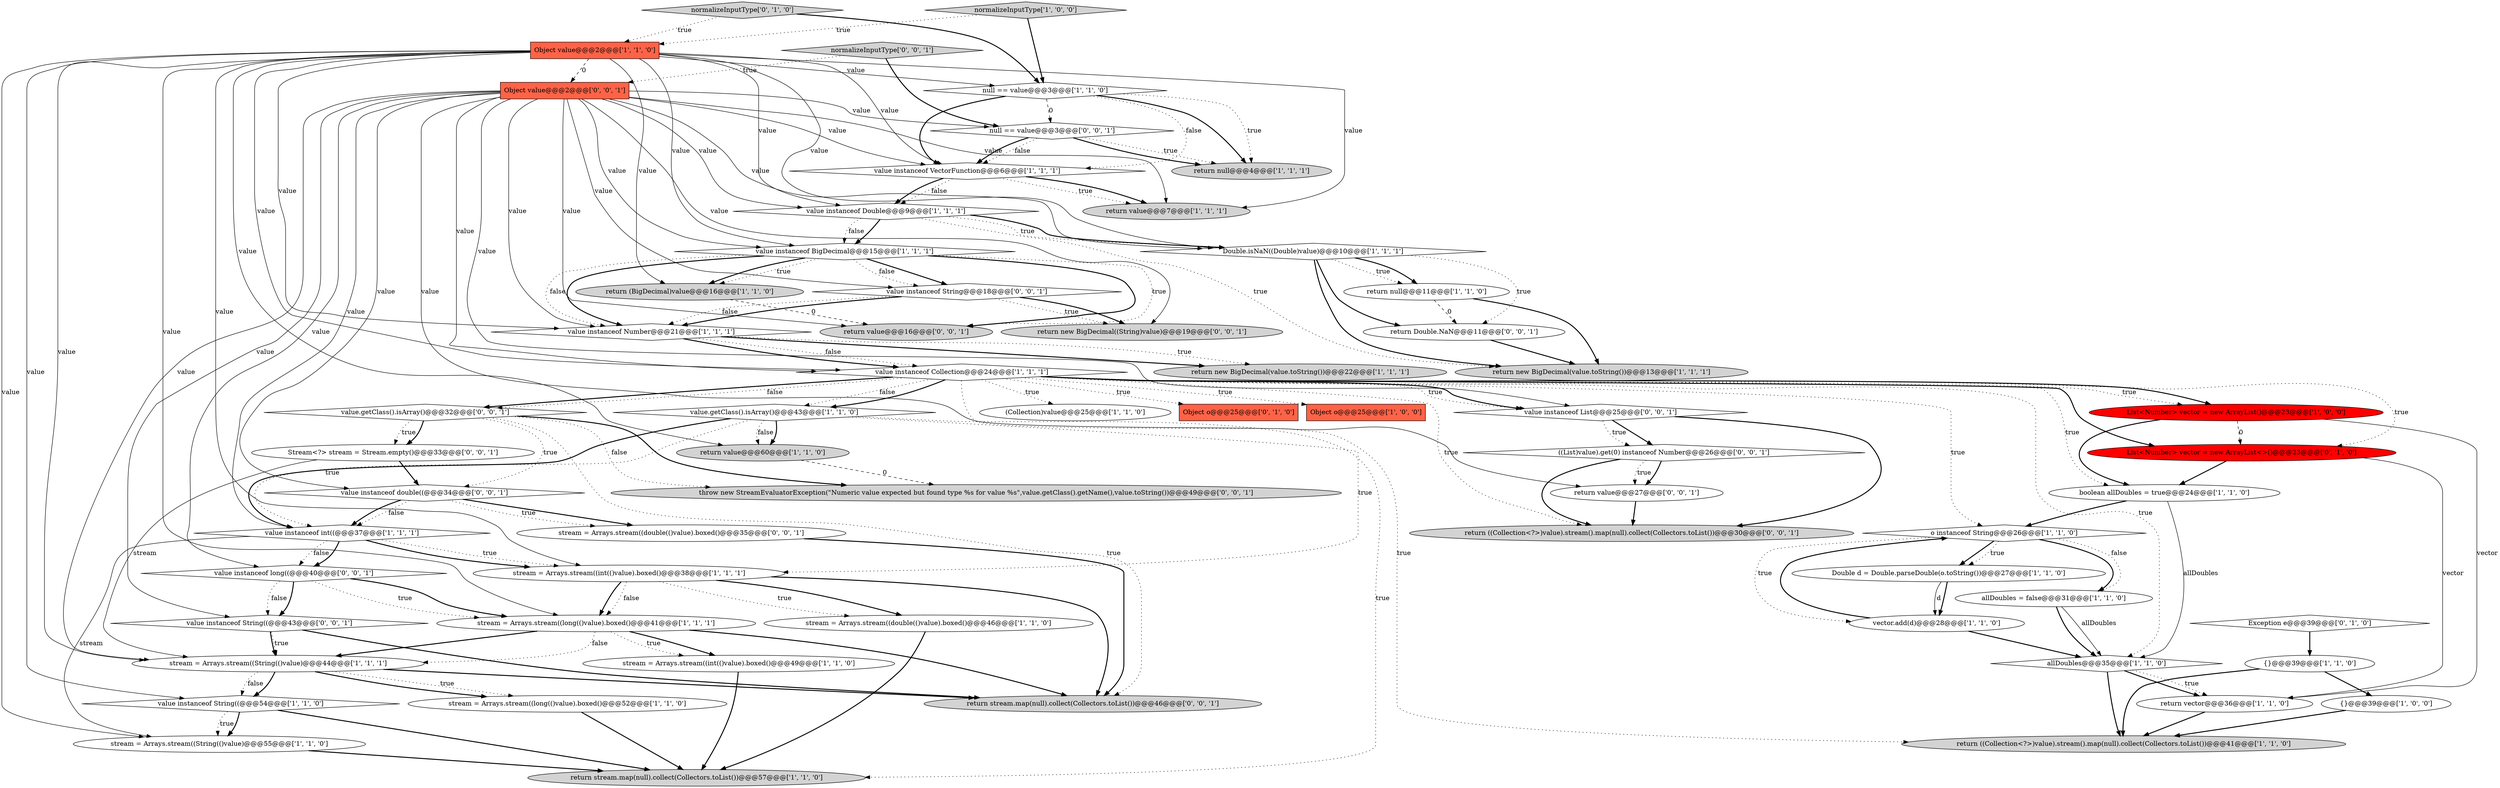 digraph {
2 [style = filled, label = "stream = Arrays.stream((long(()value).boxed()@@@52@@@['1', '1', '0']", fillcolor = white, shape = ellipse image = "AAA0AAABBB1BBB"];
18 [style = filled, label = "value instanceof String((@@@54@@@['1', '1', '0']", fillcolor = white, shape = diamond image = "AAA0AAABBB1BBB"];
21 [style = filled, label = "(Collection)value@@@25@@@['1', '1', '0']", fillcolor = white, shape = ellipse image = "AAA0AAABBB1BBB"];
0 [style = filled, label = "{}@@@39@@@['1', '0', '0']", fillcolor = white, shape = ellipse image = "AAA0AAABBB1BBB"];
4 [style = filled, label = "return stream.map(null).collect(Collectors.toList())@@@57@@@['1', '1', '0']", fillcolor = lightgray, shape = ellipse image = "AAA0AAABBB1BBB"];
35 [style = filled, label = "value instanceof VectorFunction@@@6@@@['1', '1', '1']", fillcolor = white, shape = diamond image = "AAA0AAABBB1BBB"];
30 [style = filled, label = "value instanceof Collection@@@24@@@['1', '1', '1']", fillcolor = white, shape = diamond image = "AAA0AAABBB1BBB"];
44 [style = filled, label = "return value@@@27@@@['0', '0', '1']", fillcolor = white, shape = ellipse image = "AAA0AAABBB3BBB"];
54 [style = filled, label = "value instanceof String((@@@43@@@['0', '0', '1']", fillcolor = white, shape = diamond image = "AAA0AAABBB3BBB"];
17 [style = filled, label = "{}@@@39@@@['1', '1', '0']", fillcolor = white, shape = ellipse image = "AAA0AAABBB1BBB"];
43 [style = filled, label = "Exception e@@@39@@@['0', '1', '0']", fillcolor = white, shape = diamond image = "AAA0AAABBB2BBB"];
45 [style = filled, label = "value instanceof long((@@@40@@@['0', '0', '1']", fillcolor = white, shape = diamond image = "AAA0AAABBB3BBB"];
11 [style = filled, label = "Double d = Double.parseDouble(o.toString())@@@27@@@['1', '1', '0']", fillcolor = white, shape = ellipse image = "AAA0AAABBB1BBB"];
50 [style = filled, label = "value instanceof String@@@18@@@['0', '0', '1']", fillcolor = white, shape = diamond image = "AAA0AAABBB3BBB"];
23 [style = filled, label = "normalizeInputType['1', '0', '0']", fillcolor = lightgray, shape = diamond image = "AAA0AAABBB1BBB"];
32 [style = filled, label = "stream = Arrays.stream((int(()value).boxed()@@@49@@@['1', '1', '0']", fillcolor = white, shape = ellipse image = "AAA0AAABBB1BBB"];
41 [style = filled, label = "Object o@@@25@@@['0', '1', '0']", fillcolor = tomato, shape = box image = "AAA0AAABBB2BBB"];
55 [style = filled, label = "throw new StreamEvaluatorException(\"Numeric value expected but found type %s for value %s\",value.getClass().getName(),value.toString())@@@49@@@['0', '0', '1']", fillcolor = lightgray, shape = ellipse image = "AAA0AAABBB3BBB"];
13 [style = filled, label = "vector.add(d)@@@28@@@['1', '1', '0']", fillcolor = white, shape = ellipse image = "AAA0AAABBB1BBB"];
56 [style = filled, label = "value instanceof List@@@25@@@['0', '0', '1']", fillcolor = white, shape = diamond image = "AAA0AAABBB3BBB"];
57 [style = filled, label = "Stream<?> stream = Stream.empty()@@@33@@@['0', '0', '1']", fillcolor = white, shape = ellipse image = "AAA0AAABBB3BBB"];
7 [style = filled, label = "return null@@@11@@@['1', '1', '0']", fillcolor = white, shape = ellipse image = "AAA0AAABBB1BBB"];
19 [style = filled, label = "Double.isNaN((Double)value)@@@10@@@['1', '1', '1']", fillcolor = white, shape = diamond image = "AAA0AAABBB1BBB"];
36 [style = filled, label = "null == value@@@3@@@['1', '1', '0']", fillcolor = white, shape = diamond image = "AAA0AAABBB1BBB"];
47 [style = filled, label = "normalizeInputType['0', '0', '1']", fillcolor = lightgray, shape = diamond image = "AAA0AAABBB3BBB"];
40 [style = filled, label = "List<Number> vector = new ArrayList<>()@@@23@@@['0', '1', '0']", fillcolor = red, shape = ellipse image = "AAA1AAABBB2BBB"];
53 [style = filled, label = "return new BigDecimal((String)value)@@@19@@@['0', '0', '1']", fillcolor = lightgray, shape = ellipse image = "AAA0AAABBB3BBB"];
58 [style = filled, label = "stream = Arrays.stream((double(()value).boxed()@@@35@@@['0', '0', '1']", fillcolor = white, shape = ellipse image = "AAA0AAABBB3BBB"];
46 [style = filled, label = "((List)value).get(0) instanceof Number@@@26@@@['0', '0', '1']", fillcolor = white, shape = diamond image = "AAA0AAABBB3BBB"];
62 [style = filled, label = "return stream.map(null).collect(Collectors.toList())@@@46@@@['0', '0', '1']", fillcolor = lightgray, shape = ellipse image = "AAA0AAABBB3BBB"];
14 [style = filled, label = "stream = Arrays.stream((String(()value)@@@55@@@['1', '1', '0']", fillcolor = white, shape = ellipse image = "AAA0AAABBB1BBB"];
16 [style = filled, label = "value instanceof Double@@@9@@@['1', '1', '1']", fillcolor = white, shape = diamond image = "AAA0AAABBB1BBB"];
48 [style = filled, label = "Object value@@@2@@@['0', '0', '1']", fillcolor = tomato, shape = box image = "AAA0AAABBB3BBB"];
5 [style = filled, label = "allDoubles = false@@@31@@@['1', '1', '0']", fillcolor = white, shape = ellipse image = "AAA0AAABBB1BBB"];
42 [style = filled, label = "normalizeInputType['0', '1', '0']", fillcolor = lightgray, shape = diamond image = "AAA0AAABBB2BBB"];
38 [style = filled, label = "return null@@@4@@@['1', '1', '1']", fillcolor = lightgray, shape = ellipse image = "AAA0AAABBB1BBB"];
51 [style = filled, label = "null == value@@@3@@@['0', '0', '1']", fillcolor = white, shape = diamond image = "AAA0AAABBB3BBB"];
25 [style = filled, label = "stream = Arrays.stream((int(()value).boxed()@@@38@@@['1', '1', '1']", fillcolor = white, shape = ellipse image = "AAA0AAABBB1BBB"];
9 [style = filled, label = "Object o@@@25@@@['1', '0', '0']", fillcolor = tomato, shape = box image = "AAA0AAABBB1BBB"];
33 [style = filled, label = "value instanceof BigDecimal@@@15@@@['1', '1', '1']", fillcolor = white, shape = diamond image = "AAA0AAABBB1BBB"];
37 [style = filled, label = "value instanceof Number@@@21@@@['1', '1', '1']", fillcolor = white, shape = diamond image = "AAA0AAABBB1BBB"];
27 [style = filled, label = "return (BigDecimal)value@@@16@@@['1', '1', '0']", fillcolor = lightgray, shape = ellipse image = "AAA0AAABBB1BBB"];
12 [style = filled, label = "stream = Arrays.stream((double(()value).boxed()@@@46@@@['1', '1', '0']", fillcolor = white, shape = ellipse image = "AAA0AAABBB1BBB"];
52 [style = filled, label = "return ((Collection<?>)value).stream().map(null).collect(Collectors.toList())@@@30@@@['0', '0', '1']", fillcolor = lightgray, shape = ellipse image = "AAA0AAABBB3BBB"];
60 [style = filled, label = "return value@@@16@@@['0', '0', '1']", fillcolor = lightgray, shape = ellipse image = "AAA0AAABBB3BBB"];
1 [style = filled, label = "value.getClass().isArray()@@@43@@@['1', '1', '0']", fillcolor = white, shape = diamond image = "AAA0AAABBB1BBB"];
20 [style = filled, label = "List<Number> vector = new ArrayList()@@@23@@@['1', '0', '0']", fillcolor = red, shape = ellipse image = "AAA1AAABBB1BBB"];
28 [style = filled, label = "return ((Collection<?>)value).stream().map(null).collect(Collectors.toList())@@@41@@@['1', '1', '0']", fillcolor = lightgray, shape = ellipse image = "AAA0AAABBB1BBB"];
24 [style = filled, label = "allDoubles@@@35@@@['1', '1', '0']", fillcolor = white, shape = diamond image = "AAA0AAABBB1BBB"];
26 [style = filled, label = "boolean allDoubles = true@@@24@@@['1', '1', '0']", fillcolor = white, shape = ellipse image = "AAA0AAABBB1BBB"];
3 [style = filled, label = "o instanceof String@@@26@@@['1', '1', '0']", fillcolor = white, shape = diamond image = "AAA0AAABBB1BBB"];
39 [style = filled, label = "return vector@@@36@@@['1', '1', '0']", fillcolor = white, shape = ellipse image = "AAA0AAABBB1BBB"];
15 [style = filled, label = "Object value@@@2@@@['1', '1', '0']", fillcolor = tomato, shape = box image = "AAA0AAABBB1BBB"];
22 [style = filled, label = "return value@@@60@@@['1', '1', '0']", fillcolor = lightgray, shape = ellipse image = "AAA0AAABBB1BBB"];
34 [style = filled, label = "stream = Arrays.stream((long(()value).boxed()@@@41@@@['1', '1', '1']", fillcolor = white, shape = ellipse image = "AAA0AAABBB1BBB"];
29 [style = filled, label = "stream = Arrays.stream((String(()value)@@@44@@@['1', '1', '1']", fillcolor = white, shape = ellipse image = "AAA0AAABBB1BBB"];
6 [style = filled, label = "value instanceof int((@@@37@@@['1', '1', '1']", fillcolor = white, shape = diamond image = "AAA0AAABBB1BBB"];
59 [style = filled, label = "value instanceof double((@@@34@@@['0', '0', '1']", fillcolor = white, shape = diamond image = "AAA0AAABBB3BBB"];
61 [style = filled, label = "return Double.NaN@@@11@@@['0', '0', '1']", fillcolor = white, shape = ellipse image = "AAA0AAABBB3BBB"];
10 [style = filled, label = "return value@@@7@@@['1', '1', '1']", fillcolor = lightgray, shape = ellipse image = "AAA0AAABBB1BBB"];
31 [style = filled, label = "return new BigDecimal(value.toString())@@@22@@@['1', '1', '1']", fillcolor = lightgray, shape = ellipse image = "AAA0AAABBB1BBB"];
8 [style = filled, label = "return new BigDecimal(value.toString())@@@13@@@['1', '1', '1']", fillcolor = lightgray, shape = ellipse image = "AAA0AAABBB1BBB"];
49 [style = filled, label = "value.getClass().isArray()@@@32@@@['0', '0', '1']", fillcolor = white, shape = diamond image = "AAA0AAABBB3BBB"];
48->33 [style = solid, label="value"];
6->14 [style = solid, label="stream"];
15->10 [style = solid, label="value"];
49->62 [style = dotted, label="true"];
56->52 [style = bold, label=""];
29->2 [style = dotted, label="true"];
25->34 [style = bold, label=""];
20->40 [style = dashed, label="0"];
30->20 [style = bold, label=""];
20->26 [style = bold, label=""];
35->10 [style = dotted, label="true"];
24->39 [style = bold, label=""];
59->58 [style = bold, label=""];
30->49 [style = bold, label=""];
57->59 [style = bold, label=""];
15->22 [style = solid, label="value"];
7->8 [style = bold, label=""];
36->38 [style = dotted, label="true"];
29->18 [style = bold, label=""];
49->55 [style = bold, label=""];
37->31 [style = dotted, label="true"];
54->29 [style = bold, label=""];
48->6 [style = solid, label="value"];
3->5 [style = bold, label=""];
29->2 [style = bold, label=""];
58->62 [style = bold, label=""];
59->6 [style = dotted, label="false"];
22->55 [style = dashed, label="0"];
37->31 [style = bold, label=""];
57->29 [style = solid, label="stream"];
11->13 [style = bold, label=""];
47->51 [style = bold, label=""];
15->30 [style = solid, label="value"];
30->40 [style = bold, label=""];
1->6 [style = dotted, label="true"];
15->33 [style = solid, label="value"];
23->15 [style = dotted, label="true"];
48->37 [style = solid, label="value"];
35->10 [style = bold, label=""];
34->32 [style = bold, label=""];
32->4 [style = bold, label=""];
30->1 [style = dotted, label="false"];
49->55 [style = dotted, label="false"];
23->36 [style = bold, label=""];
3->5 [style = dotted, label="false"];
33->60 [style = dotted, label="true"];
59->6 [style = bold, label=""];
33->27 [style = dotted, label="true"];
11->13 [style = solid, label="d"];
48->44 [style = solid, label="value"];
30->41 [style = dotted, label="true"];
24->28 [style = bold, label=""];
48->30 [style = solid, label="value"];
51->35 [style = dotted, label="false"];
15->36 [style = solid, label="value"];
25->62 [style = bold, label=""];
48->35 [style = solid, label="value"];
15->37 [style = solid, label="value"];
48->29 [style = solid, label="value"];
48->60 [style = solid, label="value"];
50->37 [style = bold, label=""];
35->16 [style = dotted, label="false"];
29->62 [style = bold, label=""];
50->37 [style = dotted, label="false"];
3->11 [style = bold, label=""];
56->46 [style = bold, label=""];
25->12 [style = dotted, label="true"];
54->62 [style = bold, label=""];
34->29 [style = dotted, label="false"];
1->4 [style = dotted, label="true"];
15->14 [style = solid, label="value"];
48->59 [style = solid, label="value"];
16->19 [style = bold, label=""];
51->35 [style = bold, label=""];
48->56 [style = solid, label="value"];
33->27 [style = bold, label=""];
2->4 [style = bold, label=""];
33->50 [style = bold, label=""];
37->30 [style = dotted, label="false"];
30->49 [style = dotted, label="false"];
25->34 [style = dotted, label="false"];
18->4 [style = bold, label=""];
5->24 [style = solid, label="allDoubles"];
16->33 [style = bold, label=""];
61->8 [style = bold, label=""];
30->3 [style = dotted, label="true"];
49->57 [style = dotted, label="true"];
6->25 [style = dotted, label="true"];
34->62 [style = bold, label=""];
16->33 [style = dotted, label="false"];
49->59 [style = dotted, label="true"];
19->61 [style = bold, label=""];
48->53 [style = solid, label="value"];
30->56 [style = dotted, label="true"];
30->9 [style = dotted, label="true"];
19->61 [style = dotted, label="true"];
36->35 [style = bold, label=""];
30->28 [style = dotted, label="true"];
14->4 [style = bold, label=""];
40->26 [style = bold, label=""];
46->44 [style = bold, label=""];
16->8 [style = dotted, label="true"];
34->29 [style = bold, label=""];
47->48 [style = dotted, label="true"];
13->24 [style = bold, label=""];
37->30 [style = bold, label=""];
6->45 [style = dotted, label="false"];
26->3 [style = bold, label=""];
24->39 [style = dotted, label="true"];
45->34 [style = dotted, label="true"];
15->48 [style = dashed, label="0"];
15->16 [style = solid, label="value"];
19->7 [style = dotted, label="true"];
48->45 [style = solid, label="value"];
40->39 [style = solid, label="vector"];
26->24 [style = solid, label="allDoubles"];
15->18 [style = solid, label="value"];
15->35 [style = solid, label="value"];
50->53 [style = dotted, label="true"];
43->17 [style = bold, label=""];
1->6 [style = bold, label=""];
17->0 [style = bold, label=""];
30->20 [style = dotted, label="true"];
5->24 [style = bold, label=""];
42->15 [style = dotted, label="true"];
54->29 [style = dotted, label="true"];
15->34 [style = solid, label="value"];
15->27 [style = solid, label="value"];
59->58 [style = dotted, label="true"];
33->37 [style = bold, label=""];
48->54 [style = solid, label="value"];
33->50 [style = dotted, label="false"];
30->52 [style = dotted, label="true"];
3->13 [style = dotted, label="true"];
3->11 [style = dotted, label="true"];
16->19 [style = dotted, label="true"];
34->32 [style = dotted, label="true"];
7->61 [style = dashed, label="0"];
27->60 [style = dashed, label="0"];
1->25 [style = dotted, label="true"];
35->16 [style = bold, label=""];
30->1 [style = bold, label=""];
30->24 [style = dotted, label="true"];
33->60 [style = bold, label=""];
15->19 [style = solid, label="value"];
36->35 [style = dotted, label="false"];
48->19 [style = solid, label="value"];
20->39 [style = solid, label="vector"];
46->44 [style = dotted, label="true"];
30->26 [style = dotted, label="true"];
42->36 [style = bold, label=""];
30->21 [style = dotted, label="true"];
46->52 [style = bold, label=""];
30->40 [style = dotted, label="true"];
18->14 [style = dotted, label="true"];
45->54 [style = dotted, label="false"];
15->25 [style = solid, label="value"];
19->8 [style = bold, label=""];
39->28 [style = bold, label=""];
1->22 [style = bold, label=""];
45->54 [style = bold, label=""];
29->18 [style = dotted, label="false"];
17->28 [style = bold, label=""];
51->38 [style = dotted, label="true"];
48->50 [style = solid, label="value"];
51->38 [style = bold, label=""];
13->3 [style = bold, label=""];
12->4 [style = bold, label=""];
48->10 [style = solid, label="value"];
25->12 [style = bold, label=""];
1->22 [style = dotted, label="false"];
44->52 [style = bold, label=""];
48->51 [style = solid, label="value"];
48->16 [style = solid, label="value"];
56->46 [style = dotted, label="true"];
30->56 [style = bold, label=""];
15->29 [style = solid, label="value"];
33->37 [style = dotted, label="false"];
36->38 [style = bold, label=""];
49->57 [style = bold, label=""];
36->51 [style = dashed, label="0"];
6->45 [style = bold, label=""];
19->7 [style = bold, label=""];
18->14 [style = bold, label=""];
50->53 [style = bold, label=""];
45->34 [style = bold, label=""];
0->28 [style = bold, label=""];
6->25 [style = bold, label=""];
}
